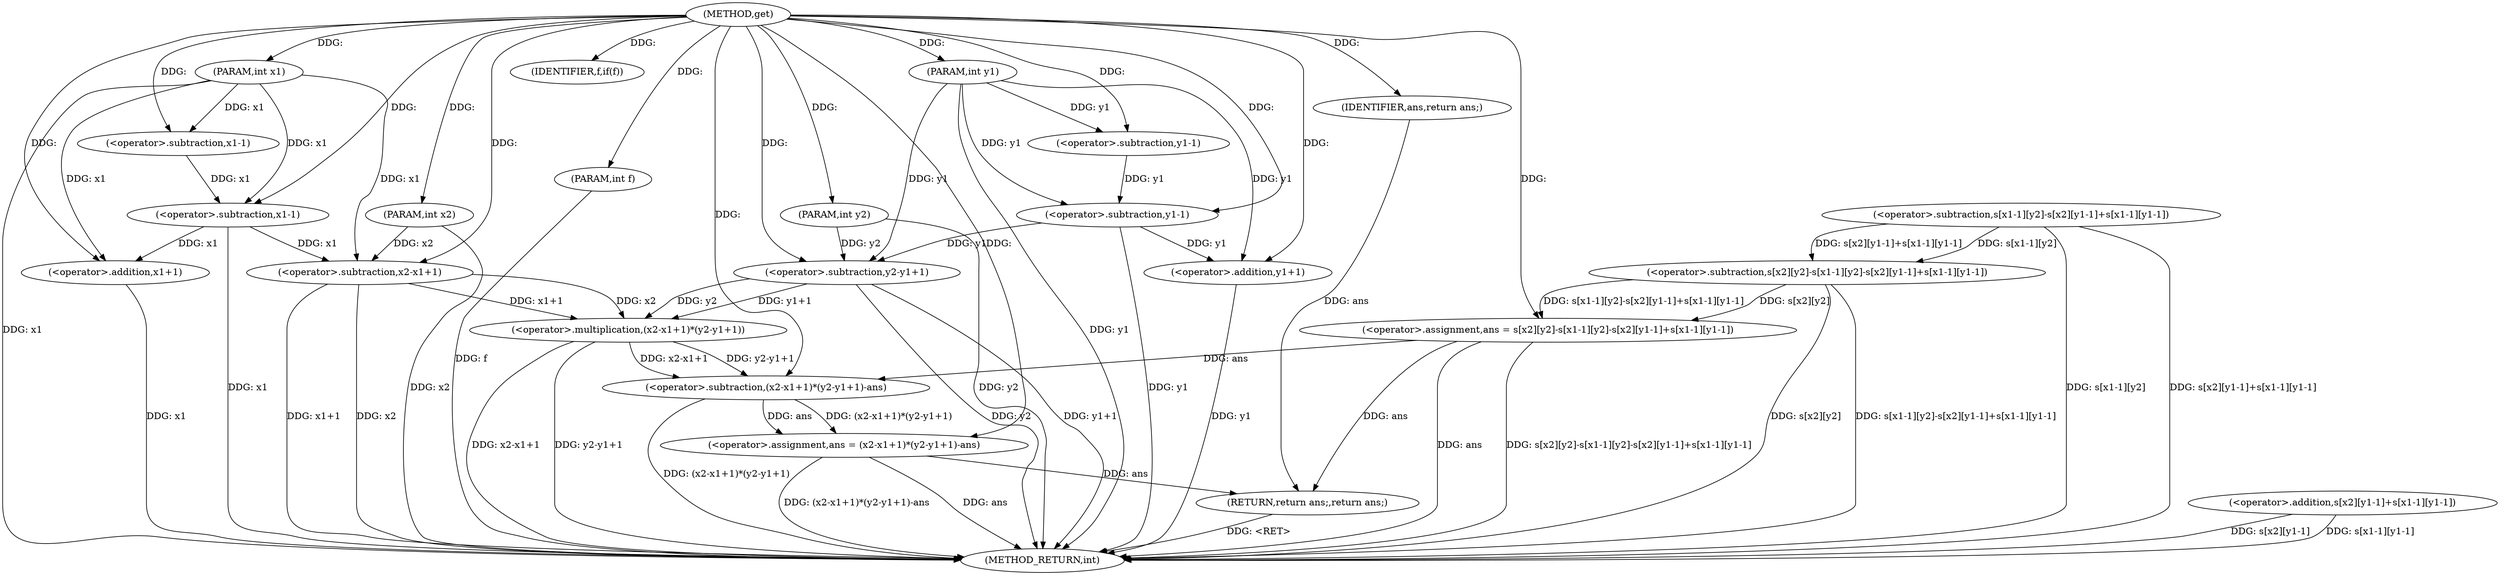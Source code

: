 digraph "get" {  
"1000200" [label = "(METHOD,get)" ]
"1000260" [label = "(METHOD_RETURN,int)" ]
"1000201" [label = "(PARAM,int x1)" ]
"1000202" [label = "(PARAM,int y1)" ]
"1000203" [label = "(PARAM,int x2)" ]
"1000204" [label = "(PARAM,int y2)" ]
"1000205" [label = "(PARAM,int f)" ]
"1000208" [label = "(<operator>.assignment,ans = s[x2][y2]-s[x1-1][y2]-s[x2][y1-1]+s[x1-1][y1-1])" ]
"1000258" [label = "(RETURN,return ans;,return ans;)" ]
"1000242" [label = "(IDENTIFIER,f,if(f))" ]
"1000243" [label = "(<operator>.assignment,ans = (x2-x1+1)*(y2-y1+1)-ans)" ]
"1000259" [label = "(IDENTIFIER,ans,return ans;)" ]
"1000210" [label = "(<operator>.subtraction,s[x2][y2]-s[x1-1][y2]-s[x2][y1-1]+s[x1-1][y1-1])" ]
"1000216" [label = "(<operator>.subtraction,s[x1-1][y2]-s[x2][y1-1]+s[x1-1][y1-1])" ]
"1000245" [label = "(<operator>.subtraction,(x2-x1+1)*(y2-y1+1)-ans)" ]
"1000224" [label = "(<operator>.addition,s[x2][y1-1]+s[x1-1][y1-1])" ]
"1000246" [label = "(<operator>.multiplication,(x2-x1+1)*(y2-y1+1))" ]
"1000247" [label = "(<operator>.subtraction,x2-x1+1)" ]
"1000252" [label = "(<operator>.subtraction,y2-y1+1)" ]
"1000220" [label = "(<operator>.subtraction,x1-1)" ]
"1000229" [label = "(<operator>.subtraction,y1-1)" ]
"1000238" [label = "(<operator>.subtraction,y1-1)" ]
"1000249" [label = "(<operator>.addition,x1+1)" ]
"1000254" [label = "(<operator>.addition,y1+1)" ]
"1000235" [label = "(<operator>.subtraction,x1-1)" ]
  "1000258" -> "1000260"  [ label = "DDG: <RET>"] 
  "1000201" -> "1000260"  [ label = "DDG: x1"] 
  "1000202" -> "1000260"  [ label = "DDG: y1"] 
  "1000203" -> "1000260"  [ label = "DDG: x2"] 
  "1000204" -> "1000260"  [ label = "DDG: y2"] 
  "1000205" -> "1000260"  [ label = "DDG: f"] 
  "1000208" -> "1000260"  [ label = "DDG: ans"] 
  "1000210" -> "1000260"  [ label = "DDG: s[x2][y2]"] 
  "1000216" -> "1000260"  [ label = "DDG: s[x1-1][y2]"] 
  "1000224" -> "1000260"  [ label = "DDG: s[x2][y1-1]"] 
  "1000235" -> "1000260"  [ label = "DDG: x1"] 
  "1000238" -> "1000260"  [ label = "DDG: y1"] 
  "1000224" -> "1000260"  [ label = "DDG: s[x1-1][y1-1]"] 
  "1000216" -> "1000260"  [ label = "DDG: s[x2][y1-1]+s[x1-1][y1-1]"] 
  "1000210" -> "1000260"  [ label = "DDG: s[x1-1][y2]-s[x2][y1-1]+s[x1-1][y1-1]"] 
  "1000208" -> "1000260"  [ label = "DDG: s[x2][y2]-s[x1-1][y2]-s[x2][y1-1]+s[x1-1][y1-1]"] 
  "1000243" -> "1000260"  [ label = "DDG: ans"] 
  "1000247" -> "1000260"  [ label = "DDG: x2"] 
  "1000249" -> "1000260"  [ label = "DDG: x1"] 
  "1000247" -> "1000260"  [ label = "DDG: x1+1"] 
  "1000246" -> "1000260"  [ label = "DDG: x2-x1+1"] 
  "1000252" -> "1000260"  [ label = "DDG: y2"] 
  "1000254" -> "1000260"  [ label = "DDG: y1"] 
  "1000252" -> "1000260"  [ label = "DDG: y1+1"] 
  "1000246" -> "1000260"  [ label = "DDG: y2-y1+1"] 
  "1000245" -> "1000260"  [ label = "DDG: (x2-x1+1)*(y2-y1+1)"] 
  "1000243" -> "1000260"  [ label = "DDG: (x2-x1+1)*(y2-y1+1)-ans"] 
  "1000200" -> "1000201"  [ label = "DDG: "] 
  "1000200" -> "1000202"  [ label = "DDG: "] 
  "1000200" -> "1000203"  [ label = "DDG: "] 
  "1000200" -> "1000204"  [ label = "DDG: "] 
  "1000200" -> "1000205"  [ label = "DDG: "] 
  "1000210" -> "1000208"  [ label = "DDG: s[x1-1][y2]-s[x2][y1-1]+s[x1-1][y1-1]"] 
  "1000210" -> "1000208"  [ label = "DDG: s[x2][y2]"] 
  "1000259" -> "1000258"  [ label = "DDG: ans"] 
  "1000208" -> "1000258"  [ label = "DDG: ans"] 
  "1000243" -> "1000258"  [ label = "DDG: ans"] 
  "1000200" -> "1000208"  [ label = "DDG: "] 
  "1000200" -> "1000242"  [ label = "DDG: "] 
  "1000245" -> "1000243"  [ label = "DDG: (x2-x1+1)*(y2-y1+1)"] 
  "1000245" -> "1000243"  [ label = "DDG: ans"] 
  "1000200" -> "1000259"  [ label = "DDG: "] 
  "1000216" -> "1000210"  [ label = "DDG: s[x2][y1-1]+s[x1-1][y1-1]"] 
  "1000216" -> "1000210"  [ label = "DDG: s[x1-1][y2]"] 
  "1000200" -> "1000243"  [ label = "DDG: "] 
  "1000246" -> "1000245"  [ label = "DDG: x2-x1+1"] 
  "1000246" -> "1000245"  [ label = "DDG: y2-y1+1"] 
  "1000208" -> "1000245"  [ label = "DDG: ans"] 
  "1000200" -> "1000245"  [ label = "DDG: "] 
  "1000247" -> "1000246"  [ label = "DDG: x2"] 
  "1000247" -> "1000246"  [ label = "DDG: x1+1"] 
  "1000252" -> "1000246"  [ label = "DDG: y1+1"] 
  "1000252" -> "1000246"  [ label = "DDG: y2"] 
  "1000203" -> "1000247"  [ label = "DDG: x2"] 
  "1000200" -> "1000247"  [ label = "DDG: "] 
  "1000235" -> "1000247"  [ label = "DDG: x1"] 
  "1000201" -> "1000247"  [ label = "DDG: x1"] 
  "1000204" -> "1000252"  [ label = "DDG: y2"] 
  "1000200" -> "1000252"  [ label = "DDG: "] 
  "1000238" -> "1000252"  [ label = "DDG: y1"] 
  "1000202" -> "1000252"  [ label = "DDG: y1"] 
  "1000201" -> "1000220"  [ label = "DDG: x1"] 
  "1000200" -> "1000220"  [ label = "DDG: "] 
  "1000202" -> "1000229"  [ label = "DDG: y1"] 
  "1000200" -> "1000229"  [ label = "DDG: "] 
  "1000229" -> "1000238"  [ label = "DDG: y1"] 
  "1000202" -> "1000238"  [ label = "DDG: y1"] 
  "1000200" -> "1000238"  [ label = "DDG: "] 
  "1000235" -> "1000249"  [ label = "DDG: x1"] 
  "1000201" -> "1000249"  [ label = "DDG: x1"] 
  "1000200" -> "1000249"  [ label = "DDG: "] 
  "1000238" -> "1000254"  [ label = "DDG: y1"] 
  "1000202" -> "1000254"  [ label = "DDG: y1"] 
  "1000200" -> "1000254"  [ label = "DDG: "] 
  "1000220" -> "1000235"  [ label = "DDG: x1"] 
  "1000201" -> "1000235"  [ label = "DDG: x1"] 
  "1000200" -> "1000235"  [ label = "DDG: "] 
}
